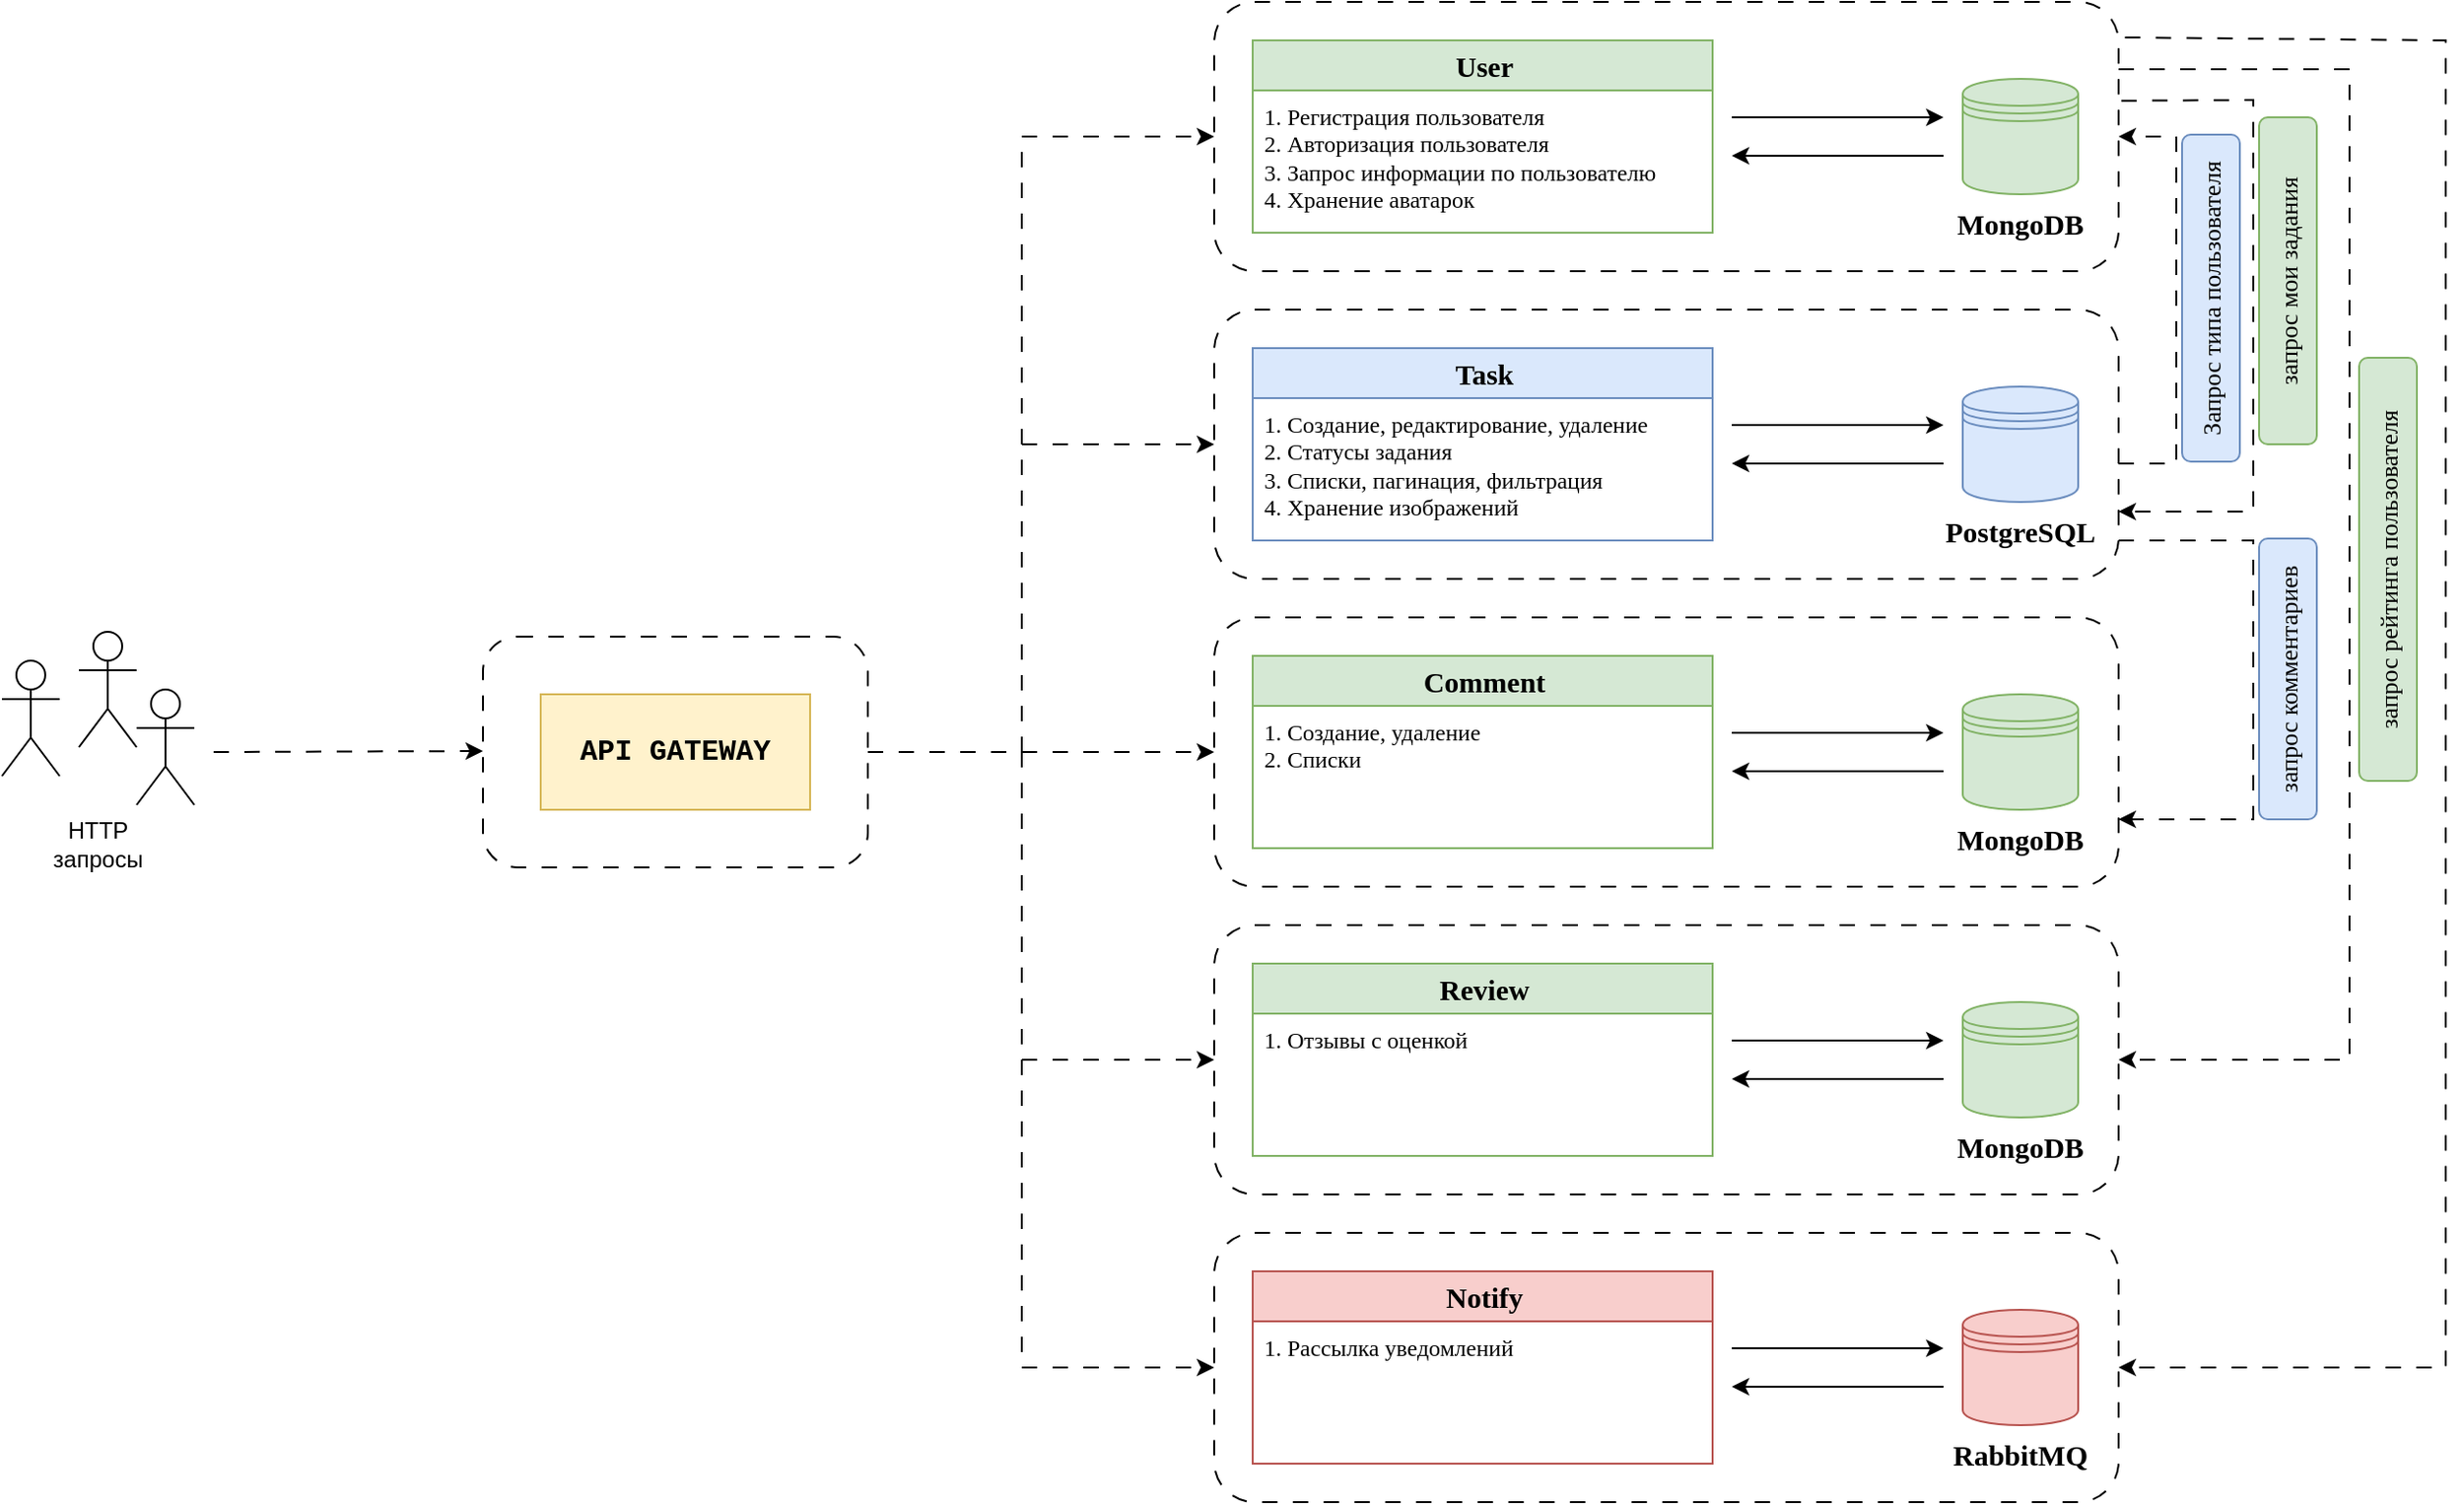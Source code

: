 <mxfile>
    <diagram name="Страница 1" id="hlILQuanGjLB2rlqUcfx">
        <mxGraphModel dx="1537" dy="357" grid="1" gridSize="10" guides="1" tooltips="1" connect="1" arrows="1" fold="1" page="1" pageScale="1" pageWidth="827" pageHeight="1169" math="0" shadow="0">
            <root>
                <mxCell id="0"/>
                <mxCell id="1" parent="0"/>
                <mxCell id="81rwY3mGK5LgOC5ezEOb-44" value="" style="rounded=1;whiteSpace=wrap;html=1;fillColor=none;dashed=1;dashPattern=8 8;" parent="1" vertex="1">
                    <mxGeometry x="-360" y="410" width="200" height="120" as="geometry"/>
                </mxCell>
                <mxCell id="81rwY3mGK5LgOC5ezEOb-6" value="" style="rounded=1;whiteSpace=wrap;html=1;fillColor=none;dashed=1;dashPattern=8 8;fontFamily=Tahoma;" parent="1" vertex="1">
                    <mxGeometry x="20" y="80" width="470" height="140" as="geometry"/>
                </mxCell>
                <mxCell id="81rwY3mGK5LgOC5ezEOb-21" value="" style="rounded=1;whiteSpace=wrap;html=1;fillColor=none;dashed=1;dashPattern=8 8;fontFamily=Tahoma;" parent="1" vertex="1">
                    <mxGeometry x="20" y="400" width="470" height="140" as="geometry"/>
                </mxCell>
                <mxCell id="81rwY3mGK5LgOC5ezEOb-13" value="" style="rounded=1;whiteSpace=wrap;html=1;fillColor=none;dashed=1;dashPattern=8 8;fontFamily=Tahoma;" parent="1" vertex="1">
                    <mxGeometry x="20" y="240" width="470" height="140" as="geometry"/>
                </mxCell>
                <mxCell id="Xg_cVoiJlZ407YM_Tam--1" value="API GATEWAY" style="rounded=0;whiteSpace=wrap;html=1;fontFamily=Courier New;fontSize=15;verticalAlign=middle;fontStyle=1;fillColor=#fff2cc;strokeColor=#d6b656;" parent="1" vertex="1">
                    <mxGeometry x="-330" y="440" width="140" height="60" as="geometry"/>
                </mxCell>
                <mxCell id="Xg_cVoiJlZ407YM_Tam--7" value="" style="shape=datastore;whiteSpace=wrap;html=1;fillColor=#d5e8d4;strokeColor=#82b366;fontFamily=Tahoma;" parent="1" vertex="1">
                    <mxGeometry x="409" y="120" width="60" height="60" as="geometry"/>
                </mxCell>
                <mxCell id="Xg_cVoiJlZ407YM_Tam--11" value="" style="endArrow=classic;html=1;rounded=0;fontFamily=Tahoma;" parent="1" edge="1">
                    <mxGeometry width="50" height="50" relative="1" as="geometry">
                        <mxPoint x="289" y="140" as="sourcePoint"/>
                        <mxPoint x="399" y="140" as="targetPoint"/>
                    </mxGeometry>
                </mxCell>
                <mxCell id="Xg_cVoiJlZ407YM_Tam--12" value="" style="endArrow=classic;html=1;rounded=0;fontFamily=Tahoma;" parent="1" edge="1">
                    <mxGeometry width="50" height="50" relative="1" as="geometry">
                        <mxPoint x="399" y="160" as="sourcePoint"/>
                        <mxPoint x="289" y="160" as="targetPoint"/>
                    </mxGeometry>
                </mxCell>
                <mxCell id="Xg_cVoiJlZ407YM_Tam--13" value="MongoDB" style="text;html=1;strokeColor=none;fillColor=none;align=center;verticalAlign=middle;whiteSpace=wrap;rounded=0;fontFamily=Tahoma;fontSize=15;fontStyle=1" parent="1" vertex="1">
                    <mxGeometry x="409" y="180" width="60" height="30" as="geometry"/>
                </mxCell>
                <mxCell id="81rwY3mGK5LgOC5ezEOb-1" value="&lt;font size=&quot;1&quot; style=&quot;&quot;&gt;&lt;b style=&quot;font-size: 15px;&quot;&gt;User&lt;/b&gt;&lt;/font&gt;" style="swimlane;fontStyle=0;childLayout=stackLayout;horizontal=1;startSize=26;fillColor=#d5e8d4;horizontalStack=0;resizeParent=1;resizeParentMax=0;resizeLast=0;collapsible=1;marginBottom=0;html=1;strokeColor=#82b366;fontFamily=Tahoma;" parent="1" vertex="1">
                    <mxGeometry x="40" y="100" width="239" height="100" as="geometry">
                        <mxRectangle x="81" y="36" width="70" height="30" as="alternateBounds"/>
                    </mxGeometry>
                </mxCell>
                <mxCell id="81rwY3mGK5LgOC5ezEOb-2" value="1. Регистрация пользователя&lt;br&gt;2. Авторизация пользователя&lt;br&gt;3. Запрос информации по пользователю&lt;br&gt;4. Хранение аватарок" style="text;strokeColor=none;fillColor=none;align=left;verticalAlign=top;spacingLeft=4;spacingRight=4;overflow=hidden;rotatable=0;points=[[0,0.5],[1,0.5]];portConstraint=eastwest;whiteSpace=wrap;html=1;fontFamily=Tahoma;" parent="81rwY3mGK5LgOC5ezEOb-1" vertex="1">
                    <mxGeometry y="26" width="239" height="74" as="geometry"/>
                </mxCell>
                <mxCell id="81rwY3mGK5LgOC5ezEOb-7" value="" style="shape=datastore;whiteSpace=wrap;html=1;fillColor=#dae8fc;strokeColor=#6c8ebf;fontFamily=Tahoma;" parent="1" vertex="1">
                    <mxGeometry x="409" y="280" width="60" height="60" as="geometry"/>
                </mxCell>
                <mxCell id="81rwY3mGK5LgOC5ezEOb-8" value="" style="endArrow=classic;html=1;rounded=0;fontFamily=Tahoma;" parent="1" edge="1">
                    <mxGeometry width="50" height="50" relative="1" as="geometry">
                        <mxPoint x="289" y="300" as="sourcePoint"/>
                        <mxPoint x="399" y="300" as="targetPoint"/>
                    </mxGeometry>
                </mxCell>
                <mxCell id="81rwY3mGK5LgOC5ezEOb-9" value="" style="endArrow=classic;html=1;rounded=0;fontFamily=Tahoma;" parent="1" edge="1">
                    <mxGeometry width="50" height="50" relative="1" as="geometry">
                        <mxPoint x="399" y="320" as="sourcePoint"/>
                        <mxPoint x="289" y="320" as="targetPoint"/>
                    </mxGeometry>
                </mxCell>
                <mxCell id="81rwY3mGK5LgOC5ezEOb-10" value="PostgreSQL" style="text;html=1;strokeColor=none;fillColor=none;align=center;verticalAlign=middle;whiteSpace=wrap;rounded=0;fontFamily=Tahoma;fontSize=15;fontStyle=1" parent="1" vertex="1">
                    <mxGeometry x="409" y="340" width="60" height="30" as="geometry"/>
                </mxCell>
                <mxCell id="81rwY3mGK5LgOC5ezEOb-11" value="&lt;span style=&quot;font-size: 15px;&quot;&gt;&lt;b&gt;Task&lt;/b&gt;&lt;/span&gt;" style="swimlane;fontStyle=0;childLayout=stackLayout;horizontal=1;startSize=26;fillColor=#dae8fc;horizontalStack=0;resizeParent=1;resizeParentMax=0;resizeLast=0;collapsible=1;marginBottom=0;html=1;strokeColor=#6c8ebf;fontFamily=Tahoma;" parent="1" vertex="1">
                    <mxGeometry x="40" y="260" width="239" height="100" as="geometry">
                        <mxRectangle x="81" y="36" width="70" height="30" as="alternateBounds"/>
                    </mxGeometry>
                </mxCell>
                <mxCell id="81rwY3mGK5LgOC5ezEOb-12" value="1. Создание, редактирование, удаление&lt;br&gt;2. Статусы задания&lt;br&gt;3. Списки, пагинация, фильтрация&lt;br&gt;4. Хранение изображений" style="text;strokeColor=none;fillColor=none;align=left;verticalAlign=top;spacingLeft=4;spacingRight=4;overflow=hidden;rotatable=0;points=[[0,0.5],[1,0.5]];portConstraint=eastwest;whiteSpace=wrap;html=1;fontFamily=Tahoma;" parent="81rwY3mGK5LgOC5ezEOb-11" vertex="1">
                    <mxGeometry y="26" width="239" height="74" as="geometry"/>
                </mxCell>
                <mxCell id="81rwY3mGK5LgOC5ezEOb-15" value="" style="shape=datastore;whiteSpace=wrap;html=1;fillColor=#d5e8d4;strokeColor=#82b366;fontFamily=Tahoma;" parent="1" vertex="1">
                    <mxGeometry x="409" y="440" width="60" height="60" as="geometry"/>
                </mxCell>
                <mxCell id="81rwY3mGK5LgOC5ezEOb-16" value="" style="endArrow=classic;html=1;rounded=0;fontFamily=Tahoma;" parent="1" edge="1">
                    <mxGeometry width="50" height="50" relative="1" as="geometry">
                        <mxPoint x="289" y="460" as="sourcePoint"/>
                        <mxPoint x="399" y="460" as="targetPoint"/>
                    </mxGeometry>
                </mxCell>
                <mxCell id="81rwY3mGK5LgOC5ezEOb-17" value="" style="endArrow=classic;html=1;rounded=0;fontFamily=Tahoma;" parent="1" edge="1">
                    <mxGeometry width="50" height="50" relative="1" as="geometry">
                        <mxPoint x="399" y="480" as="sourcePoint"/>
                        <mxPoint x="289" y="480" as="targetPoint"/>
                    </mxGeometry>
                </mxCell>
                <mxCell id="81rwY3mGK5LgOC5ezEOb-18" value="MongoDB" style="text;html=1;strokeColor=none;fillColor=none;align=center;verticalAlign=middle;whiteSpace=wrap;rounded=0;fontFamily=Tahoma;fontSize=15;fontStyle=1" parent="1" vertex="1">
                    <mxGeometry x="409" y="500" width="60" height="30" as="geometry"/>
                </mxCell>
                <mxCell id="81rwY3mGK5LgOC5ezEOb-19" value="&lt;span style=&quot;font-size: 15px;&quot;&gt;&lt;b&gt;Comment&lt;/b&gt;&lt;/span&gt;" style="swimlane;fontStyle=0;childLayout=stackLayout;horizontal=1;startSize=26;fillColor=#d5e8d4;horizontalStack=0;resizeParent=1;resizeParentMax=0;resizeLast=0;collapsible=1;marginBottom=0;html=1;strokeColor=#82b366;fontFamily=Tahoma;" parent="1" vertex="1">
                    <mxGeometry x="40" y="420" width="239" height="100" as="geometry">
                        <mxRectangle x="81" y="36" width="70" height="30" as="alternateBounds"/>
                    </mxGeometry>
                </mxCell>
                <mxCell id="81rwY3mGK5LgOC5ezEOb-20" value="1. Создание, удаление&lt;br&gt;2. Списки" style="text;strokeColor=none;fillColor=none;align=left;verticalAlign=top;spacingLeft=4;spacingRight=4;overflow=hidden;rotatable=0;points=[[0,0.5],[1,0.5]];portConstraint=eastwest;whiteSpace=wrap;html=1;fontFamily=Tahoma;" parent="81rwY3mGK5LgOC5ezEOb-19" vertex="1">
                    <mxGeometry y="26" width="239" height="74" as="geometry"/>
                </mxCell>
                <mxCell id="81rwY3mGK5LgOC5ezEOb-22" value="" style="rounded=1;whiteSpace=wrap;html=1;fillColor=none;dashed=1;dashPattern=8 8;fontFamily=Tahoma;" parent="1" vertex="1">
                    <mxGeometry x="20" y="560" width="470" height="140" as="geometry"/>
                </mxCell>
                <mxCell id="81rwY3mGK5LgOC5ezEOb-23" value="" style="shape=datastore;whiteSpace=wrap;html=1;fillColor=#d5e8d4;strokeColor=#82b366;fontFamily=Tahoma;" parent="1" vertex="1">
                    <mxGeometry x="409" y="600" width="60" height="60" as="geometry"/>
                </mxCell>
                <mxCell id="81rwY3mGK5LgOC5ezEOb-24" value="" style="endArrow=classic;html=1;rounded=0;fontFamily=Tahoma;" parent="1" edge="1">
                    <mxGeometry width="50" height="50" relative="1" as="geometry">
                        <mxPoint x="289" y="620" as="sourcePoint"/>
                        <mxPoint x="399" y="620" as="targetPoint"/>
                    </mxGeometry>
                </mxCell>
                <mxCell id="81rwY3mGK5LgOC5ezEOb-25" value="" style="endArrow=classic;html=1;rounded=0;fontFamily=Tahoma;" parent="1" edge="1">
                    <mxGeometry width="50" height="50" relative="1" as="geometry">
                        <mxPoint x="399" y="640" as="sourcePoint"/>
                        <mxPoint x="289" y="640" as="targetPoint"/>
                    </mxGeometry>
                </mxCell>
                <mxCell id="81rwY3mGK5LgOC5ezEOb-26" value="MongoDB" style="text;html=1;strokeColor=none;fillColor=none;align=center;verticalAlign=middle;whiteSpace=wrap;rounded=0;fontFamily=Tahoma;fontSize=15;fontStyle=1" parent="1" vertex="1">
                    <mxGeometry x="409" y="660" width="60" height="30" as="geometry"/>
                </mxCell>
                <mxCell id="81rwY3mGK5LgOC5ezEOb-27" value="&lt;span style=&quot;font-size: 15px;&quot;&gt;&lt;b&gt;Review&lt;/b&gt;&lt;/span&gt;" style="swimlane;fontStyle=0;childLayout=stackLayout;horizontal=1;startSize=26;fillColor=#d5e8d4;horizontalStack=0;resizeParent=1;resizeParentMax=0;resizeLast=0;collapsible=1;marginBottom=0;html=1;strokeColor=#82b366;fontFamily=Tahoma;" parent="1" vertex="1">
                    <mxGeometry x="40" y="580" width="239" height="100" as="geometry">
                        <mxRectangle x="81" y="36" width="70" height="30" as="alternateBounds"/>
                    </mxGeometry>
                </mxCell>
                <mxCell id="81rwY3mGK5LgOC5ezEOb-28" value="1. Отзывы с оценкой" style="text;strokeColor=none;fillColor=none;align=left;verticalAlign=top;spacingLeft=4;spacingRight=4;overflow=hidden;rotatable=0;points=[[0,0.5],[1,0.5]];portConstraint=eastwest;whiteSpace=wrap;html=1;fontFamily=Tahoma;" parent="81rwY3mGK5LgOC5ezEOb-27" vertex="1">
                    <mxGeometry y="26" width="239" height="74" as="geometry"/>
                </mxCell>
                <mxCell id="81rwY3mGK5LgOC5ezEOb-37" value="" style="rounded=1;whiteSpace=wrap;html=1;fillColor=none;dashed=1;dashPattern=8 8;fontFamily=Tahoma;" parent="1" vertex="1">
                    <mxGeometry x="20" y="720" width="470" height="140" as="geometry"/>
                </mxCell>
                <mxCell id="81rwY3mGK5LgOC5ezEOb-38" value="" style="shape=datastore;whiteSpace=wrap;html=1;fillColor=#f8cecc;strokeColor=#b85450;fontFamily=Tahoma;" parent="1" vertex="1">
                    <mxGeometry x="409" y="760" width="60" height="60" as="geometry"/>
                </mxCell>
                <mxCell id="81rwY3mGK5LgOC5ezEOb-39" value="" style="endArrow=classic;html=1;rounded=0;fontFamily=Tahoma;" parent="1" edge="1">
                    <mxGeometry width="50" height="50" relative="1" as="geometry">
                        <mxPoint x="289" y="780" as="sourcePoint"/>
                        <mxPoint x="399" y="780" as="targetPoint"/>
                    </mxGeometry>
                </mxCell>
                <mxCell id="81rwY3mGK5LgOC5ezEOb-40" value="" style="endArrow=classic;html=1;rounded=0;fontFamily=Tahoma;" parent="1" edge="1">
                    <mxGeometry width="50" height="50" relative="1" as="geometry">
                        <mxPoint x="399" y="800" as="sourcePoint"/>
                        <mxPoint x="289" y="800" as="targetPoint"/>
                    </mxGeometry>
                </mxCell>
                <mxCell id="81rwY3mGK5LgOC5ezEOb-41" value="RabbitMQ" style="text;html=1;strokeColor=none;fillColor=none;align=center;verticalAlign=middle;whiteSpace=wrap;rounded=0;fontFamily=Tahoma;fontSize=15;fontStyle=1" parent="1" vertex="1">
                    <mxGeometry x="409" y="820" width="60" height="30" as="geometry"/>
                </mxCell>
                <mxCell id="81rwY3mGK5LgOC5ezEOb-42" value="&lt;span style=&quot;font-size: 15px;&quot;&gt;&lt;b&gt;Notify&lt;/b&gt;&lt;/span&gt;" style="swimlane;fontStyle=0;childLayout=stackLayout;horizontal=1;startSize=26;fillColor=#f8cecc;horizontalStack=0;resizeParent=1;resizeParentMax=0;resizeLast=0;collapsible=1;marginBottom=0;html=1;strokeColor=#b85450;fontFamily=Tahoma;" parent="1" vertex="1">
                    <mxGeometry x="40" y="740" width="239" height="100" as="geometry">
                        <mxRectangle x="81" y="36" width="70" height="30" as="alternateBounds"/>
                    </mxGeometry>
                </mxCell>
                <mxCell id="81rwY3mGK5LgOC5ezEOb-43" value="1. Рассылка уведомлений" style="text;strokeColor=none;fillColor=none;align=left;verticalAlign=top;spacingLeft=4;spacingRight=4;overflow=hidden;rotatable=0;points=[[0,0.5],[1,0.5]];portConstraint=eastwest;whiteSpace=wrap;html=1;fontFamily=Tahoma;" parent="81rwY3mGK5LgOC5ezEOb-42" vertex="1">
                    <mxGeometry y="26" width="239" height="74" as="geometry"/>
                </mxCell>
                <mxCell id="81rwY3mGK5LgOC5ezEOb-48" value="" style="endArrow=classic;html=1;rounded=0;exitX=1;exitY=0.5;exitDx=0;exitDy=0;dashed=1;dashPattern=8 8;" parent="1" source="81rwY3mGK5LgOC5ezEOb-44" edge="1">
                    <mxGeometry width="50" height="50" relative="1" as="geometry">
                        <mxPoint x="-300" y="260" as="sourcePoint"/>
                        <mxPoint x="20" y="150" as="targetPoint"/>
                        <Array as="points">
                            <mxPoint x="-80" y="470"/>
                            <mxPoint x="-80" y="150"/>
                        </Array>
                    </mxGeometry>
                </mxCell>
                <mxCell id="81rwY3mGK5LgOC5ezEOb-50" value="" style="endArrow=classic;html=1;rounded=0;entryX=0;entryY=0.5;entryDx=0;entryDy=0;dashed=1;dashPattern=8 8;" parent="1" target="81rwY3mGK5LgOC5ezEOb-37" edge="1">
                    <mxGeometry width="50" height="50" relative="1" as="geometry">
                        <mxPoint x="-80" y="470" as="sourcePoint"/>
                        <mxPoint x="20" y="790" as="targetPoint"/>
                        <Array as="points">
                            <mxPoint x="-80" y="470"/>
                            <mxPoint x="-80" y="790"/>
                        </Array>
                    </mxGeometry>
                </mxCell>
                <mxCell id="81rwY3mGK5LgOC5ezEOb-52" value="" style="endArrow=classic;html=1;rounded=0;entryX=0;entryY=0.5;entryDx=0;entryDy=0;dashed=1;dashPattern=8 8;" parent="1" target="81rwY3mGK5LgOC5ezEOb-13" edge="1">
                    <mxGeometry width="50" height="50" relative="1" as="geometry">
                        <mxPoint x="-80" y="310" as="sourcePoint"/>
                        <mxPoint x="-130" y="290" as="targetPoint"/>
                        <Array as="points">
                            <mxPoint x="-20" y="310"/>
                        </Array>
                    </mxGeometry>
                </mxCell>
                <mxCell id="81rwY3mGK5LgOC5ezEOb-55" value="" style="endArrow=classic;html=1;rounded=0;entryX=0;entryY=0.5;entryDx=0;entryDy=0;dashed=1;dashPattern=8 8;" parent="1" target="81rwY3mGK5LgOC5ezEOb-21" edge="1">
                    <mxGeometry width="50" height="50" relative="1" as="geometry">
                        <mxPoint x="-80" y="470" as="sourcePoint"/>
                        <mxPoint x="-130" y="290" as="targetPoint"/>
                        <Array as="points">
                            <mxPoint x="-80" y="470"/>
                        </Array>
                    </mxGeometry>
                </mxCell>
                <mxCell id="81rwY3mGK5LgOC5ezEOb-56" value="" style="endArrow=classic;html=1;rounded=0;entryX=0;entryY=0.5;entryDx=0;entryDy=0;dashed=1;dashPattern=8 8;" parent="1" target="81rwY3mGK5LgOC5ezEOb-22" edge="1">
                    <mxGeometry width="50" height="50" relative="1" as="geometry">
                        <mxPoint x="-80" y="630" as="sourcePoint"/>
                        <mxPoint x="20" y="470" as="targetPoint"/>
                        <Array as="points"/>
                    </mxGeometry>
                </mxCell>
                <mxCell id="81rwY3mGK5LgOC5ezEOb-57" value="" style="endArrow=classic;html=1;rounded=0;entryX=1;entryY=0.5;entryDx=0;entryDy=0;dashed=1;dashPattern=8 8;fontFamily=Tahoma;" parent="1" target="81rwY3mGK5LgOC5ezEOb-6" edge="1">
                    <mxGeometry width="50" height="50" relative="1" as="geometry">
                        <mxPoint x="490" y="320" as="sourcePoint"/>
                        <mxPoint x="-160" y="210" as="targetPoint"/>
                        <Array as="points">
                            <mxPoint x="490" y="320"/>
                            <mxPoint x="520" y="320"/>
                            <mxPoint x="520" y="150"/>
                        </Array>
                    </mxGeometry>
                </mxCell>
                <mxCell id="81rwY3mGK5LgOC5ezEOb-58" value="Запрос типа пользователя" style="text;html=1;strokeColor=#6c8ebf;fillColor=#dae8fc;align=center;verticalAlign=middle;whiteSpace=wrap;rounded=1;rotation=270;fontSize=13;fontFamily=Tahoma;" parent="1" vertex="1">
                    <mxGeometry x="453" y="219" width="170" height="30" as="geometry"/>
                </mxCell>
                <mxCell id="81rwY3mGK5LgOC5ezEOb-59" value="" style="endArrow=classic;html=1;rounded=0;entryX=1;entryY=0.75;entryDx=0;entryDy=0;dashed=1;dashPattern=8 8;exitX=1.003;exitY=0.367;exitDx=0;exitDy=0;exitPerimeter=0;fontFamily=Tahoma;" parent="1" source="81rwY3mGK5LgOC5ezEOb-6" target="81rwY3mGK5LgOC5ezEOb-13" edge="1">
                    <mxGeometry width="50" height="50" relative="1" as="geometry">
                        <mxPoint x="600" y="130" as="sourcePoint"/>
                        <mxPoint x="680" y="160" as="targetPoint"/>
                        <Array as="points">
                            <mxPoint x="560" y="131"/>
                            <mxPoint x="560" y="345"/>
                        </Array>
                    </mxGeometry>
                </mxCell>
                <mxCell id="81rwY3mGK5LgOC5ezEOb-60" value="запрос мои задания" style="text;html=1;strokeColor=#82b366;fillColor=#d5e8d4;align=center;verticalAlign=middle;whiteSpace=wrap;rounded=1;rotation=270;fontSize=13;fontFamily=Tahoma;" parent="1" vertex="1">
                    <mxGeometry x="493" y="210" width="170" height="30" as="geometry"/>
                </mxCell>
                <mxCell id="81rwY3mGK5LgOC5ezEOb-61" value="" style="endArrow=classic;html=1;rounded=0;entryX=1;entryY=0.75;entryDx=0;entryDy=0;dashed=1;dashPattern=8 8;fontFamily=Tahoma;" parent="1" target="81rwY3mGK5LgOC5ezEOb-21" edge="1">
                    <mxGeometry width="50" height="50" relative="1" as="geometry">
                        <mxPoint x="490" y="360" as="sourcePoint"/>
                        <mxPoint x="670" y="200" as="targetPoint"/>
                        <Array as="points">
                            <mxPoint x="490" y="360"/>
                            <mxPoint x="560" y="360"/>
                            <mxPoint x="560" y="430"/>
                            <mxPoint x="560" y="505"/>
                        </Array>
                    </mxGeometry>
                </mxCell>
                <mxCell id="81rwY3mGK5LgOC5ezEOb-62" value="запрос комментариев" style="text;html=1;strokeColor=#6c8ebf;fillColor=#dae8fc;align=center;verticalAlign=middle;whiteSpace=wrap;rounded=1;rotation=270;fontSize=13;fontFamily=Tahoma;" parent="1" vertex="1">
                    <mxGeometry x="505" y="417" width="146" height="30" as="geometry"/>
                </mxCell>
                <mxCell id="81rwY3mGK5LgOC5ezEOb-63" value="" style="endArrow=classic;html=1;rounded=0;entryX=1;entryY=0.5;entryDx=0;entryDy=0;dashed=1;dashPattern=8 8;exitX=1;exitY=0.25;exitDx=0;exitDy=0;fontFamily=Tahoma;" parent="1" source="81rwY3mGK5LgOC5ezEOb-6" target="81rwY3mGK5LgOC5ezEOb-22" edge="1">
                    <mxGeometry width="50" height="50" relative="1" as="geometry">
                        <mxPoint x="590" y="100" as="sourcePoint"/>
                        <mxPoint x="590" y="330" as="targetPoint"/>
                        <Array as="points">
                            <mxPoint x="610" y="115"/>
                            <mxPoint x="610" y="630"/>
                        </Array>
                    </mxGeometry>
                </mxCell>
                <mxCell id="81rwY3mGK5LgOC5ezEOb-64" value="запрос рейтинга пользователя" style="text;html=1;strokeColor=#82b366;fillColor=#d5e8d4;align=center;verticalAlign=middle;whiteSpace=wrap;rounded=1;rotation=270;fontSize=13;fontFamily=Tahoma;" parent="1" vertex="1">
                    <mxGeometry x="520" y="360" width="220" height="30" as="geometry"/>
                </mxCell>
                <mxCell id="81rwY3mGK5LgOC5ezEOb-66" value="" style="endArrow=classic;html=1;rounded=0;entryX=1;entryY=0.5;entryDx=0;entryDy=0;dashed=1;dashPattern=8 8;exitX=1.007;exitY=0.132;exitDx=0;exitDy=0;exitPerimeter=0;fontFamily=Tahoma;" parent="1" source="81rwY3mGK5LgOC5ezEOb-6" target="81rwY3mGK5LgOC5ezEOb-37" edge="1">
                    <mxGeometry width="50" height="50" relative="1" as="geometry">
                        <mxPoint x="540" y="100" as="sourcePoint"/>
                        <mxPoint x="540" y="615" as="targetPoint"/>
                        <Array as="points">
                            <mxPoint x="660" y="100"/>
                            <mxPoint x="660" y="790"/>
                        </Array>
                    </mxGeometry>
                </mxCell>
                <mxCell id="81rwY3mGK5LgOC5ezEOb-67" value="" style="shape=umlActor;verticalLabelPosition=bottom;verticalAlign=top;html=1;outlineConnect=0;" parent="1" vertex="1">
                    <mxGeometry x="-570" y="407.5" width="30" height="60" as="geometry"/>
                </mxCell>
                <mxCell id="81rwY3mGK5LgOC5ezEOb-68" value="" style="shape=umlActor;verticalLabelPosition=bottom;verticalAlign=top;html=1;outlineConnect=0;" parent="1" vertex="1">
                    <mxGeometry x="-610" y="422.5" width="30" height="60" as="geometry"/>
                </mxCell>
                <mxCell id="81rwY3mGK5LgOC5ezEOb-69" value="" style="shape=umlActor;verticalLabelPosition=bottom;verticalAlign=top;html=1;outlineConnect=0;" parent="1" vertex="1">
                    <mxGeometry x="-540" y="437.5" width="30" height="60" as="geometry"/>
                </mxCell>
                <mxCell id="81rwY3mGK5LgOC5ezEOb-72" value="HTTP запросы" style="text;html=1;strokeColor=none;fillColor=none;align=center;verticalAlign=middle;whiteSpace=wrap;rounded=0;" parent="1" vertex="1">
                    <mxGeometry x="-590" y="502.5" width="60" height="30" as="geometry"/>
                </mxCell>
                <mxCell id="81rwY3mGK5LgOC5ezEOb-73" value="" style="endArrow=classic;html=1;rounded=0;entryX=0;entryY=0.5;entryDx=0;entryDy=0;dashed=1;dashPattern=8 8;" parent="1" edge="1">
                    <mxGeometry width="50" height="50" relative="1" as="geometry">
                        <mxPoint x="-500" y="470" as="sourcePoint"/>
                        <mxPoint x="-360" y="469.5" as="targetPoint"/>
                        <Array as="points">
                            <mxPoint x="-500" y="470"/>
                        </Array>
                    </mxGeometry>
                </mxCell>
            </root>
        </mxGraphModel>
    </diagram>
</mxfile>